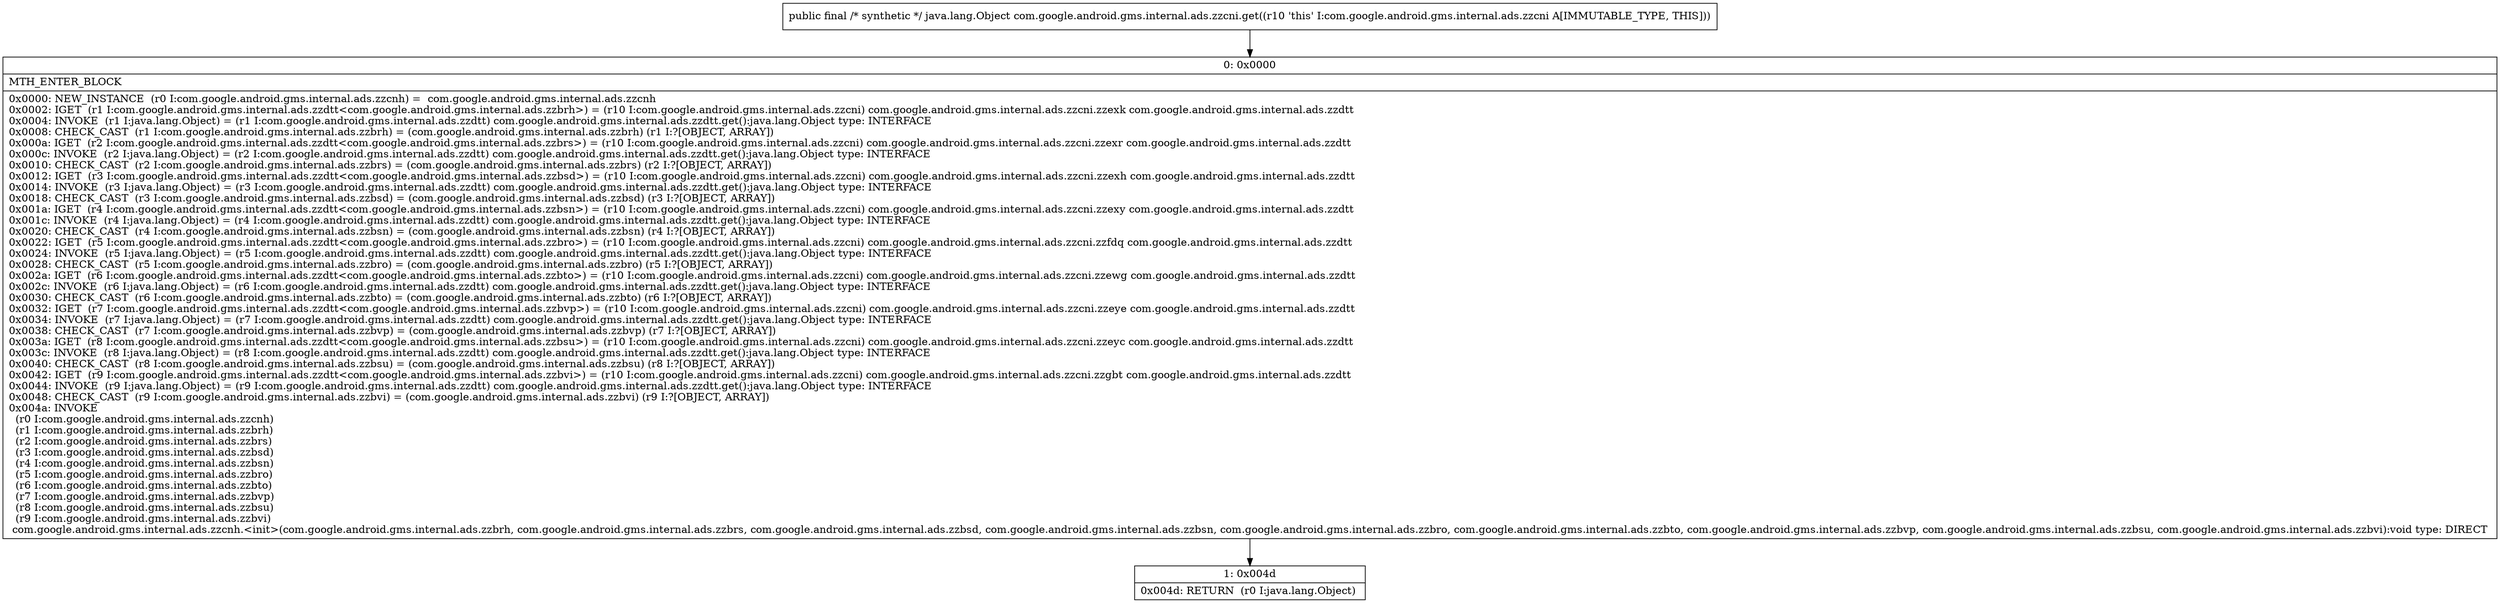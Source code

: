 digraph "CFG forcom.google.android.gms.internal.ads.zzcni.get()Ljava\/lang\/Object;" {
Node_0 [shape=record,label="{0\:\ 0x0000|MTH_ENTER_BLOCK\l|0x0000: NEW_INSTANCE  (r0 I:com.google.android.gms.internal.ads.zzcnh) =  com.google.android.gms.internal.ads.zzcnh \l0x0002: IGET  (r1 I:com.google.android.gms.internal.ads.zzdtt\<com.google.android.gms.internal.ads.zzbrh\>) = (r10 I:com.google.android.gms.internal.ads.zzcni) com.google.android.gms.internal.ads.zzcni.zzexk com.google.android.gms.internal.ads.zzdtt \l0x0004: INVOKE  (r1 I:java.lang.Object) = (r1 I:com.google.android.gms.internal.ads.zzdtt) com.google.android.gms.internal.ads.zzdtt.get():java.lang.Object type: INTERFACE \l0x0008: CHECK_CAST  (r1 I:com.google.android.gms.internal.ads.zzbrh) = (com.google.android.gms.internal.ads.zzbrh) (r1 I:?[OBJECT, ARRAY]) \l0x000a: IGET  (r2 I:com.google.android.gms.internal.ads.zzdtt\<com.google.android.gms.internal.ads.zzbrs\>) = (r10 I:com.google.android.gms.internal.ads.zzcni) com.google.android.gms.internal.ads.zzcni.zzexr com.google.android.gms.internal.ads.zzdtt \l0x000c: INVOKE  (r2 I:java.lang.Object) = (r2 I:com.google.android.gms.internal.ads.zzdtt) com.google.android.gms.internal.ads.zzdtt.get():java.lang.Object type: INTERFACE \l0x0010: CHECK_CAST  (r2 I:com.google.android.gms.internal.ads.zzbrs) = (com.google.android.gms.internal.ads.zzbrs) (r2 I:?[OBJECT, ARRAY]) \l0x0012: IGET  (r3 I:com.google.android.gms.internal.ads.zzdtt\<com.google.android.gms.internal.ads.zzbsd\>) = (r10 I:com.google.android.gms.internal.ads.zzcni) com.google.android.gms.internal.ads.zzcni.zzexh com.google.android.gms.internal.ads.zzdtt \l0x0014: INVOKE  (r3 I:java.lang.Object) = (r3 I:com.google.android.gms.internal.ads.zzdtt) com.google.android.gms.internal.ads.zzdtt.get():java.lang.Object type: INTERFACE \l0x0018: CHECK_CAST  (r3 I:com.google.android.gms.internal.ads.zzbsd) = (com.google.android.gms.internal.ads.zzbsd) (r3 I:?[OBJECT, ARRAY]) \l0x001a: IGET  (r4 I:com.google.android.gms.internal.ads.zzdtt\<com.google.android.gms.internal.ads.zzbsn\>) = (r10 I:com.google.android.gms.internal.ads.zzcni) com.google.android.gms.internal.ads.zzcni.zzexy com.google.android.gms.internal.ads.zzdtt \l0x001c: INVOKE  (r4 I:java.lang.Object) = (r4 I:com.google.android.gms.internal.ads.zzdtt) com.google.android.gms.internal.ads.zzdtt.get():java.lang.Object type: INTERFACE \l0x0020: CHECK_CAST  (r4 I:com.google.android.gms.internal.ads.zzbsn) = (com.google.android.gms.internal.ads.zzbsn) (r4 I:?[OBJECT, ARRAY]) \l0x0022: IGET  (r5 I:com.google.android.gms.internal.ads.zzdtt\<com.google.android.gms.internal.ads.zzbro\>) = (r10 I:com.google.android.gms.internal.ads.zzcni) com.google.android.gms.internal.ads.zzcni.zzfdq com.google.android.gms.internal.ads.zzdtt \l0x0024: INVOKE  (r5 I:java.lang.Object) = (r5 I:com.google.android.gms.internal.ads.zzdtt) com.google.android.gms.internal.ads.zzdtt.get():java.lang.Object type: INTERFACE \l0x0028: CHECK_CAST  (r5 I:com.google.android.gms.internal.ads.zzbro) = (com.google.android.gms.internal.ads.zzbro) (r5 I:?[OBJECT, ARRAY]) \l0x002a: IGET  (r6 I:com.google.android.gms.internal.ads.zzdtt\<com.google.android.gms.internal.ads.zzbto\>) = (r10 I:com.google.android.gms.internal.ads.zzcni) com.google.android.gms.internal.ads.zzcni.zzewg com.google.android.gms.internal.ads.zzdtt \l0x002c: INVOKE  (r6 I:java.lang.Object) = (r6 I:com.google.android.gms.internal.ads.zzdtt) com.google.android.gms.internal.ads.zzdtt.get():java.lang.Object type: INTERFACE \l0x0030: CHECK_CAST  (r6 I:com.google.android.gms.internal.ads.zzbto) = (com.google.android.gms.internal.ads.zzbto) (r6 I:?[OBJECT, ARRAY]) \l0x0032: IGET  (r7 I:com.google.android.gms.internal.ads.zzdtt\<com.google.android.gms.internal.ads.zzbvp\>) = (r10 I:com.google.android.gms.internal.ads.zzcni) com.google.android.gms.internal.ads.zzcni.zzeye com.google.android.gms.internal.ads.zzdtt \l0x0034: INVOKE  (r7 I:java.lang.Object) = (r7 I:com.google.android.gms.internal.ads.zzdtt) com.google.android.gms.internal.ads.zzdtt.get():java.lang.Object type: INTERFACE \l0x0038: CHECK_CAST  (r7 I:com.google.android.gms.internal.ads.zzbvp) = (com.google.android.gms.internal.ads.zzbvp) (r7 I:?[OBJECT, ARRAY]) \l0x003a: IGET  (r8 I:com.google.android.gms.internal.ads.zzdtt\<com.google.android.gms.internal.ads.zzbsu\>) = (r10 I:com.google.android.gms.internal.ads.zzcni) com.google.android.gms.internal.ads.zzcni.zzeyc com.google.android.gms.internal.ads.zzdtt \l0x003c: INVOKE  (r8 I:java.lang.Object) = (r8 I:com.google.android.gms.internal.ads.zzdtt) com.google.android.gms.internal.ads.zzdtt.get():java.lang.Object type: INTERFACE \l0x0040: CHECK_CAST  (r8 I:com.google.android.gms.internal.ads.zzbsu) = (com.google.android.gms.internal.ads.zzbsu) (r8 I:?[OBJECT, ARRAY]) \l0x0042: IGET  (r9 I:com.google.android.gms.internal.ads.zzdtt\<com.google.android.gms.internal.ads.zzbvi\>) = (r10 I:com.google.android.gms.internal.ads.zzcni) com.google.android.gms.internal.ads.zzcni.zzgbt com.google.android.gms.internal.ads.zzdtt \l0x0044: INVOKE  (r9 I:java.lang.Object) = (r9 I:com.google.android.gms.internal.ads.zzdtt) com.google.android.gms.internal.ads.zzdtt.get():java.lang.Object type: INTERFACE \l0x0048: CHECK_CAST  (r9 I:com.google.android.gms.internal.ads.zzbvi) = (com.google.android.gms.internal.ads.zzbvi) (r9 I:?[OBJECT, ARRAY]) \l0x004a: INVOKE  \l  (r0 I:com.google.android.gms.internal.ads.zzcnh)\l  (r1 I:com.google.android.gms.internal.ads.zzbrh)\l  (r2 I:com.google.android.gms.internal.ads.zzbrs)\l  (r3 I:com.google.android.gms.internal.ads.zzbsd)\l  (r4 I:com.google.android.gms.internal.ads.zzbsn)\l  (r5 I:com.google.android.gms.internal.ads.zzbro)\l  (r6 I:com.google.android.gms.internal.ads.zzbto)\l  (r7 I:com.google.android.gms.internal.ads.zzbvp)\l  (r8 I:com.google.android.gms.internal.ads.zzbsu)\l  (r9 I:com.google.android.gms.internal.ads.zzbvi)\l com.google.android.gms.internal.ads.zzcnh.\<init\>(com.google.android.gms.internal.ads.zzbrh, com.google.android.gms.internal.ads.zzbrs, com.google.android.gms.internal.ads.zzbsd, com.google.android.gms.internal.ads.zzbsn, com.google.android.gms.internal.ads.zzbro, com.google.android.gms.internal.ads.zzbto, com.google.android.gms.internal.ads.zzbvp, com.google.android.gms.internal.ads.zzbsu, com.google.android.gms.internal.ads.zzbvi):void type: DIRECT \l}"];
Node_1 [shape=record,label="{1\:\ 0x004d|0x004d: RETURN  (r0 I:java.lang.Object) \l}"];
MethodNode[shape=record,label="{public final \/* synthetic *\/ java.lang.Object com.google.android.gms.internal.ads.zzcni.get((r10 'this' I:com.google.android.gms.internal.ads.zzcni A[IMMUTABLE_TYPE, THIS])) }"];
MethodNode -> Node_0;
Node_0 -> Node_1;
}

